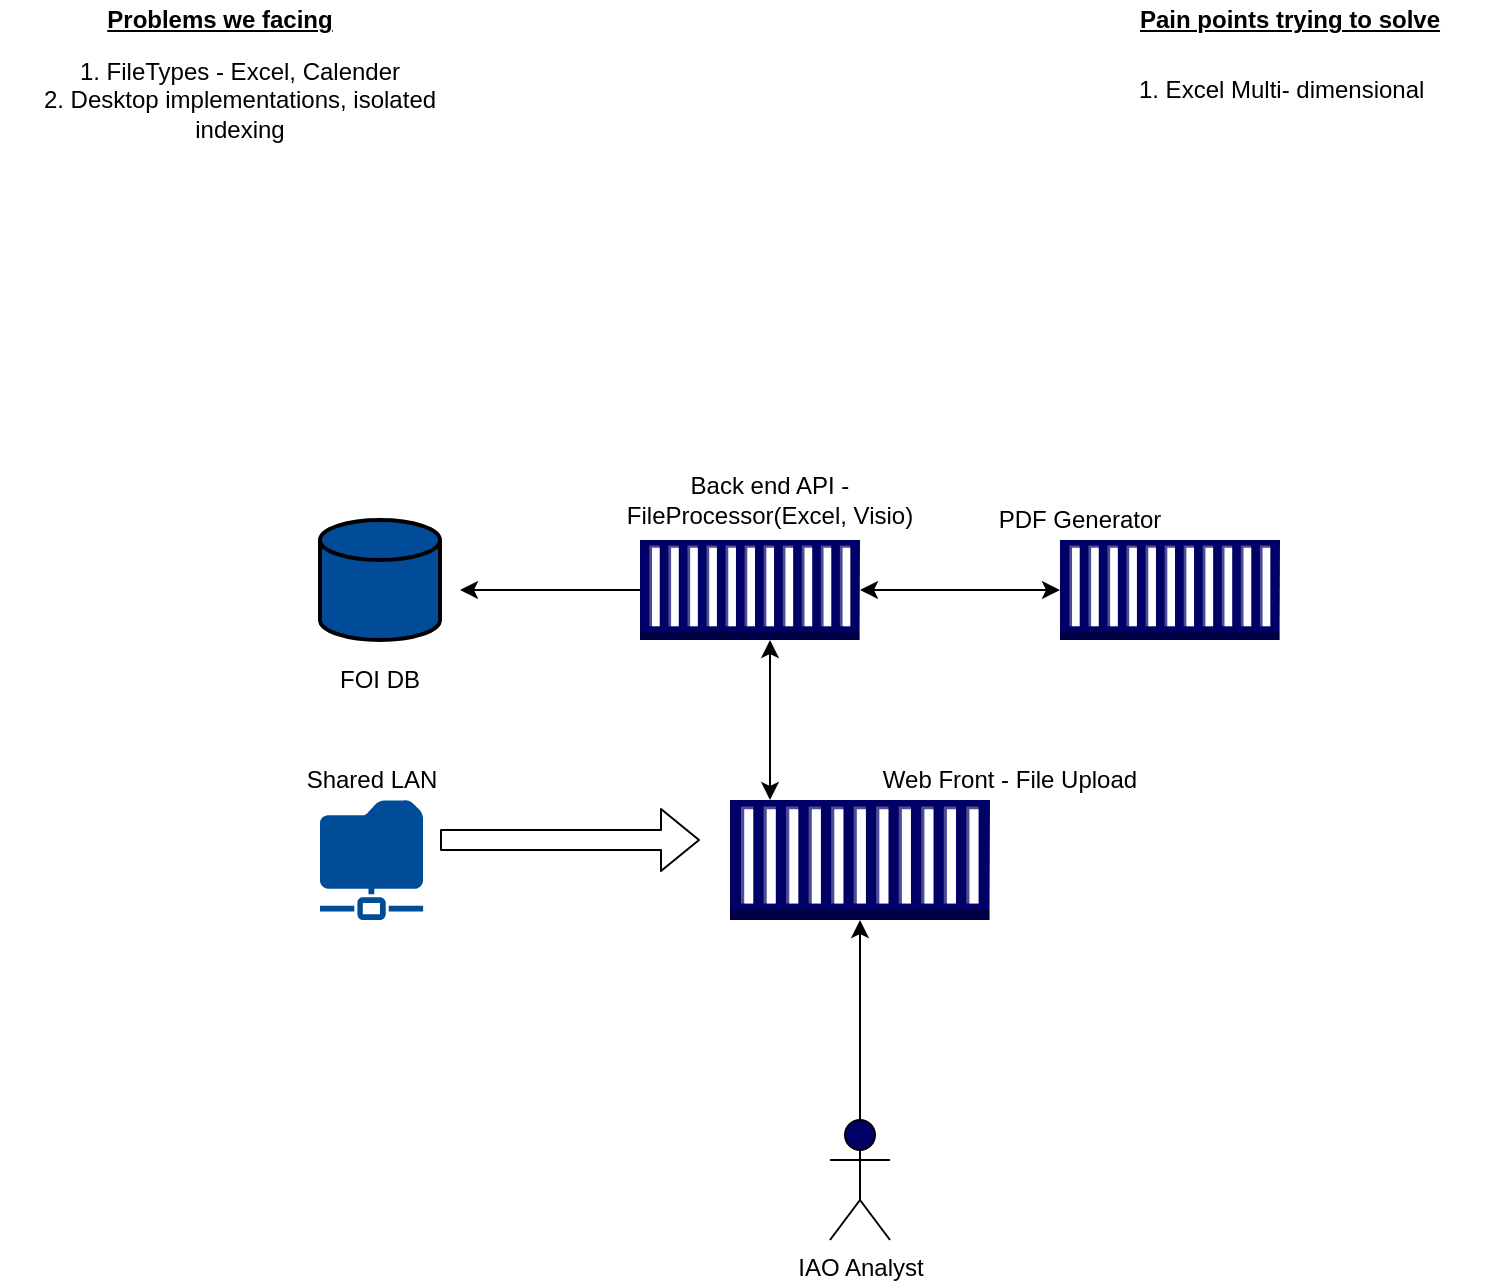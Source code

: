<mxfile version="14.5.1" type="device"><diagram id="_ia_yFrnkRlVFzzr9G-g" name="Page-1"><mxGraphModel dx="1422" dy="794" grid="1" gridSize="10" guides="1" tooltips="1" connect="1" arrows="1" fold="1" page="1" pageScale="1" pageWidth="850" pageHeight="1100" math="0" shadow="0"><root><mxCell id="0"/><mxCell id="1" parent="0"/><mxCell id="YfeguzMgbjckYUGQH_5p-2" value="1. FileTypes - Excel, Calender&lt;br&gt;2. Desktop implementations, isolated indexing&lt;br&gt;" style="text;html=1;strokeColor=none;fillColor=none;align=center;verticalAlign=middle;whiteSpace=wrap;rounded=0;" vertex="1" parent="1"><mxGeometry y="50" width="240" height="80" as="geometry"/></mxCell><mxCell id="YfeguzMgbjckYUGQH_5p-3" value="Problems we facing" style="text;html=1;strokeColor=none;fillColor=none;align=center;verticalAlign=middle;whiteSpace=wrap;rounded=0;fontStyle=5" vertex="1" parent="1"><mxGeometry x="50" y="40" width="120" height="20" as="geometry"/></mxCell><mxCell id="YfeguzMgbjckYUGQH_5p-4" value="Pain points trying to solve" style="text;html=1;strokeColor=none;fillColor=none;align=center;verticalAlign=middle;whiteSpace=wrap;rounded=0;fontStyle=5" vertex="1" parent="1"><mxGeometry x="540" y="40" width="210" height="20" as="geometry"/></mxCell><mxCell id="YfeguzMgbjckYUGQH_5p-5" value="1. Excel Multi- dimensional&amp;nbsp;" style="text;html=1;strokeColor=none;fillColor=none;align=center;verticalAlign=middle;whiteSpace=wrap;rounded=0;" vertex="1" parent="1"><mxGeometry x="530" y="60" width="225" height="50" as="geometry"/></mxCell><mxCell id="YfeguzMgbjckYUGQH_5p-35" style="edgeStyle=orthogonalEdgeStyle;rounded=0;orthogonalLoop=1;jettySize=auto;html=1;" edge="1" parent="1" source="YfeguzMgbjckYUGQH_5p-7"><mxGeometry relative="1" as="geometry"><mxPoint x="230" y="335" as="targetPoint"/></mxGeometry></mxCell><mxCell id="YfeguzMgbjckYUGQH_5p-37" style="edgeStyle=orthogonalEdgeStyle;rounded=0;orthogonalLoop=1;jettySize=auto;html=1;startArrow=classic;startFill=1;" edge="1" parent="1" source="YfeguzMgbjckYUGQH_5p-7" target="YfeguzMgbjckYUGQH_5p-9"><mxGeometry relative="1" as="geometry"/></mxCell><mxCell id="YfeguzMgbjckYUGQH_5p-7" value="" style="outlineConnect=0;dashed=0;verticalLabelPosition=bottom;verticalAlign=top;align=center;html=1;shape=mxgraph.aws3.ec2_compute_container;gradientColor=none;fillColor=#000066;" vertex="1" parent="1"><mxGeometry x="320" y="310" width="110" height="50" as="geometry"/></mxCell><mxCell id="YfeguzMgbjckYUGQH_5p-9" value="" style="outlineConnect=0;dashed=0;verticalLabelPosition=bottom;verticalAlign=top;align=center;html=1;shape=mxgraph.aws3.ec2_compute_container;gradientColor=none;fillColor=#000066;" vertex="1" parent="1"><mxGeometry x="530" y="310" width="110" height="50" as="geometry"/></mxCell><mxCell id="YfeguzMgbjckYUGQH_5p-10" value="Back end API - FileProcessor(Excel, Visio)" style="text;html=1;strokeColor=none;fillColor=none;align=center;verticalAlign=middle;whiteSpace=wrap;rounded=0;" vertex="1" parent="1"><mxGeometry x="290" y="280" width="190" height="20" as="geometry"/></mxCell><mxCell id="YfeguzMgbjckYUGQH_5p-11" value="PDF Generator" style="text;html=1;strokeColor=none;fillColor=none;align=center;verticalAlign=middle;whiteSpace=wrap;rounded=0;" vertex="1" parent="1"><mxGeometry x="480" y="290" width="120" height="20" as="geometry"/></mxCell><mxCell id="YfeguzMgbjckYUGQH_5p-32" style="edgeStyle=orthogonalEdgeStyle;rounded=0;orthogonalLoop=1;jettySize=auto;html=1;startArrow=classic;startFill=1;" edge="1" parent="1" source="YfeguzMgbjckYUGQH_5p-12" target="YfeguzMgbjckYUGQH_5p-7"><mxGeometry relative="1" as="geometry"><Array as="points"><mxPoint x="385" y="420"/><mxPoint x="385" y="420"/></Array></mxGeometry></mxCell><mxCell id="YfeguzMgbjckYUGQH_5p-12" value="" style="outlineConnect=0;dashed=0;verticalLabelPosition=bottom;verticalAlign=top;align=center;html=1;shape=mxgraph.aws3.ec2_compute_container;gradientColor=none;fillColor=#000066;" vertex="1" parent="1"><mxGeometry x="365" y="440" width="130" height="60" as="geometry"/></mxCell><mxCell id="YfeguzMgbjckYUGQH_5p-14" value="Web Front - File Upload" style="text;html=1;strokeColor=none;fillColor=none;align=center;verticalAlign=middle;whiteSpace=wrap;rounded=0;" vertex="1" parent="1"><mxGeometry x="425" y="420" width="160" height="20" as="geometry"/></mxCell><mxCell id="YfeguzMgbjckYUGQH_5p-21" style="edgeStyle=orthogonalEdgeStyle;rounded=0;orthogonalLoop=1;jettySize=auto;html=1;entryX=0.5;entryY=1;entryDx=0;entryDy=0;entryPerimeter=0;" edge="1" parent="1" source="YfeguzMgbjckYUGQH_5p-15" target="YfeguzMgbjckYUGQH_5p-12"><mxGeometry relative="1" as="geometry"/></mxCell><mxCell id="YfeguzMgbjckYUGQH_5p-15" value="IAO Analyst" style="shape=umlActor;verticalLabelPosition=bottom;verticalAlign=top;html=1;fillColor=#000066;" vertex="1" parent="1"><mxGeometry x="415" y="600" width="30" height="60" as="geometry"/></mxCell><mxCell id="YfeguzMgbjckYUGQH_5p-18" value="" style="aspect=fixed;pointerEvents=1;shadow=0;dashed=0;html=1;strokeColor=none;labelPosition=center;verticalLabelPosition=bottom;verticalAlign=top;align=center;shape=mxgraph.mscae.enterprise.shared_folder;fillColor=#004C99;" vertex="1" parent="1"><mxGeometry x="160" y="440" width="51.6" height="60" as="geometry"/></mxCell><mxCell id="YfeguzMgbjckYUGQH_5p-19" value="Shared LAN" style="text;html=1;strokeColor=none;fillColor=none;align=center;verticalAlign=middle;whiteSpace=wrap;rounded=0;" vertex="1" parent="1"><mxGeometry x="125.8" y="420" width="120" height="20" as="geometry"/></mxCell><mxCell id="YfeguzMgbjckYUGQH_5p-20" value="" style="shape=flexArrow;endArrow=classic;html=1;" edge="1" parent="1"><mxGeometry width="50" height="50" relative="1" as="geometry"><mxPoint x="220" y="460" as="sourcePoint"/><mxPoint x="350" y="460" as="targetPoint"/></mxGeometry></mxCell><mxCell id="YfeguzMgbjckYUGQH_5p-29" value="" style="strokeWidth=2;html=1;shape=mxgraph.flowchart.database;whiteSpace=wrap;fillColor=#004C99;" vertex="1" parent="1"><mxGeometry x="160" y="300" width="60" height="60" as="geometry"/></mxCell><mxCell id="YfeguzMgbjckYUGQH_5p-30" value="FOI DB" style="text;html=1;strokeColor=none;fillColor=none;align=center;verticalAlign=middle;whiteSpace=wrap;rounded=0;" vertex="1" parent="1"><mxGeometry x="130" y="370" width="120" height="20" as="geometry"/></mxCell><mxCell id="YfeguzMgbjckYUGQH_5p-31" style="edgeStyle=orthogonalEdgeStyle;rounded=0;orthogonalLoop=1;jettySize=auto;html=1;exitX=0.5;exitY=1;exitDx=0;exitDy=0;" edge="1" parent="1" source="YfeguzMgbjckYUGQH_5p-30" target="YfeguzMgbjckYUGQH_5p-30"><mxGeometry relative="1" as="geometry"/></mxCell></root></mxGraphModel></diagram></mxfile>